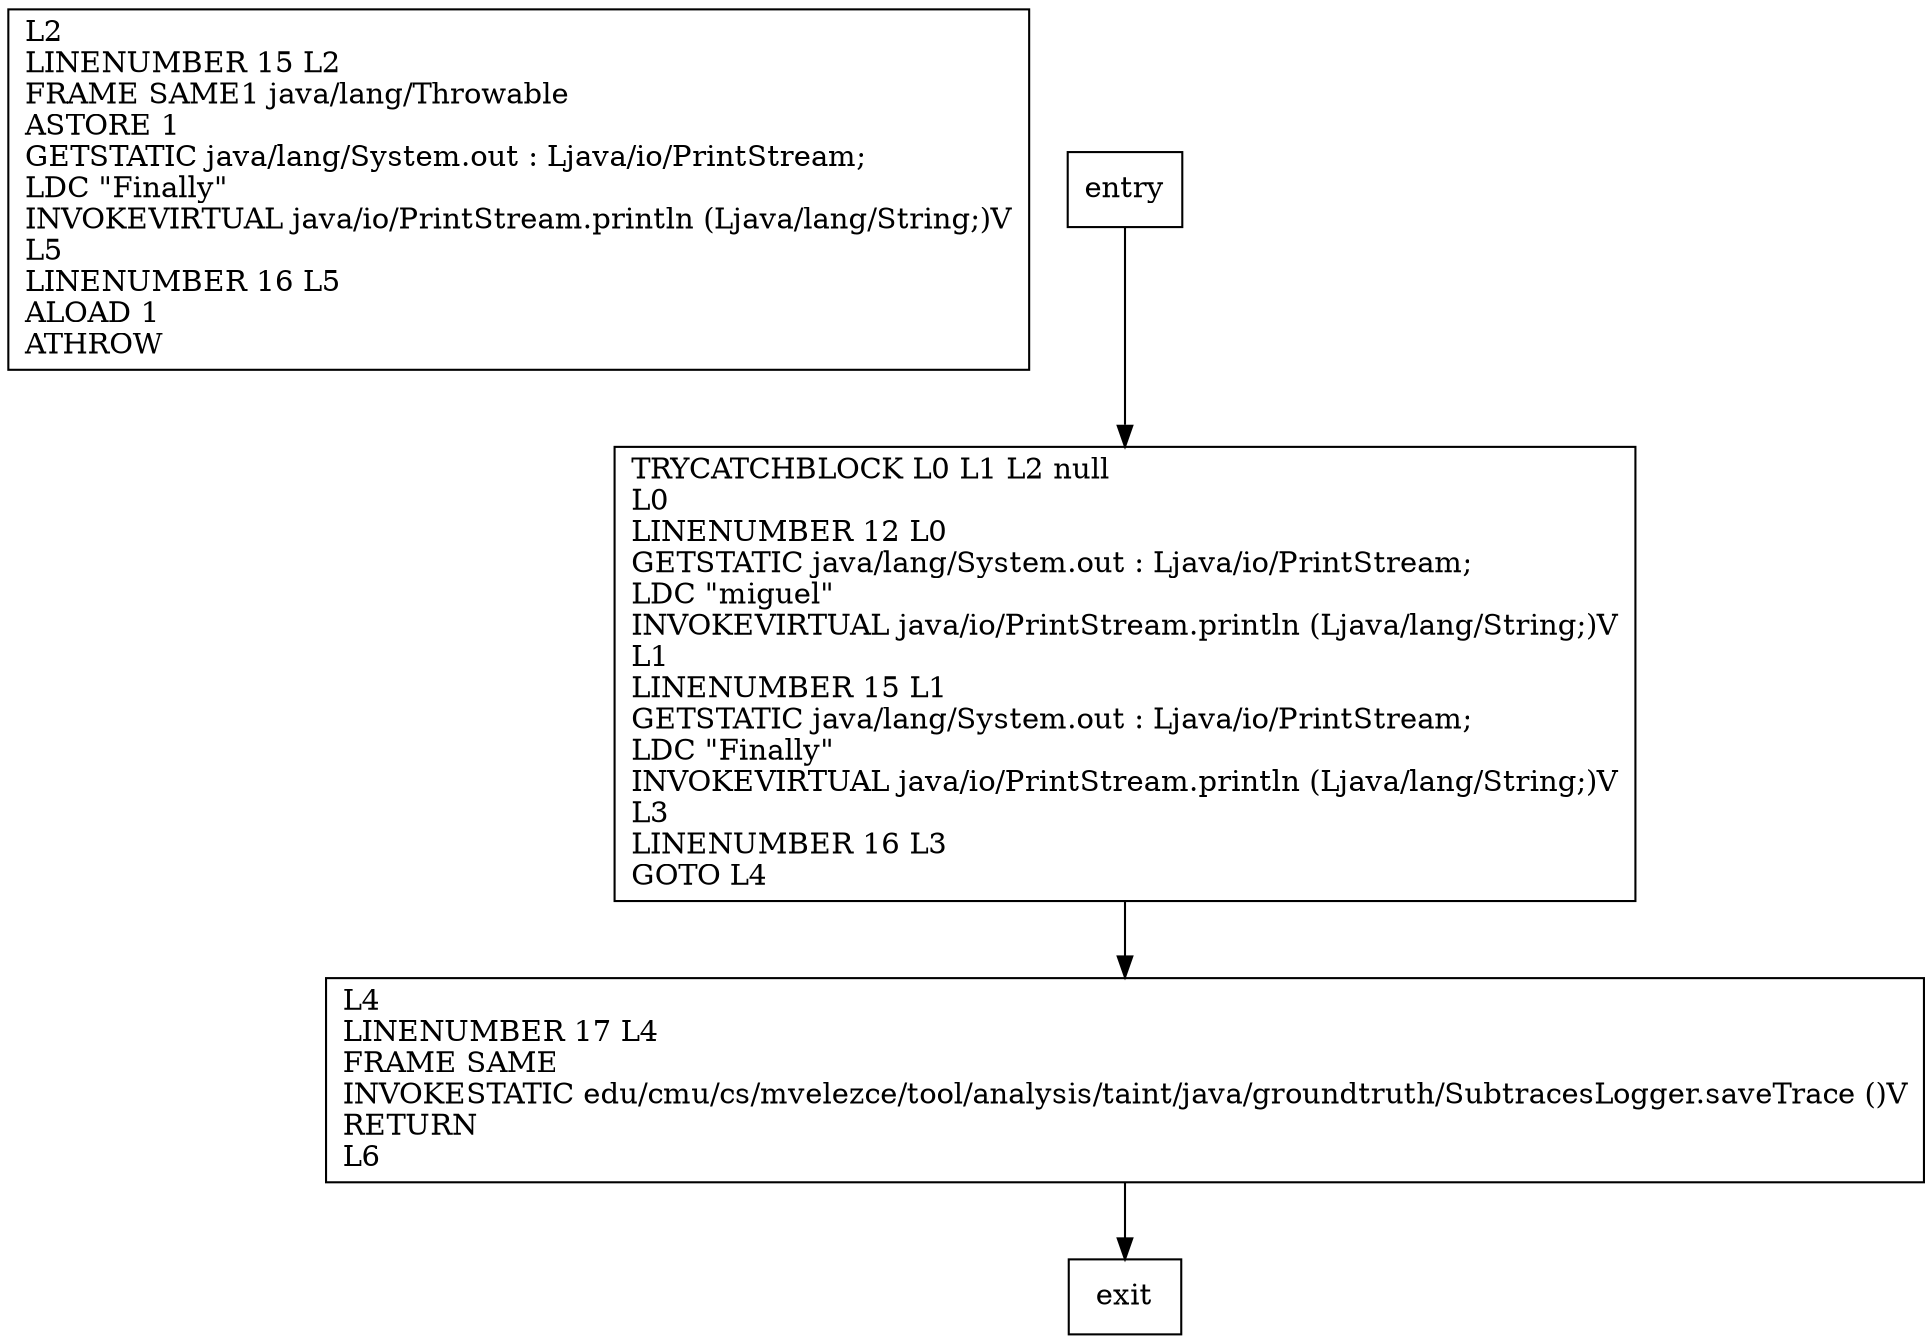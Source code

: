 digraph main {
node [shape=record];
919593223 [label="L2\lLINENUMBER 15 L2\lFRAME SAME1 java/lang/Throwable\lASTORE 1\lGETSTATIC java/lang/System.out : Ljava/io/PrintStream;\lLDC \"Finally\"\lINVOKEVIRTUAL java/io/PrintStream.println (Ljava/lang/String;)V\lL5\lLINENUMBER 16 L5\lALOAD 1\lATHROW\l"];
416989487 [label="L4\lLINENUMBER 17 L4\lFRAME SAME\lINVOKESTATIC edu/cmu/cs/mvelezce/tool/analysis/taint/java/groundtruth/SubtracesLogger.saveTrace ()V\lRETURN\lL6\l"];
1310788094 [label="TRYCATCHBLOCK L0 L1 L2 null\lL0\lLINENUMBER 12 L0\lGETSTATIC java/lang/System.out : Ljava/io/PrintStream;\lLDC \"miguel\"\lINVOKEVIRTUAL java/io/PrintStream.println (Ljava/lang/String;)V\lL1\lLINENUMBER 15 L1\lGETSTATIC java/lang/System.out : Ljava/io/PrintStream;\lLDC \"Finally\"\lINVOKEVIRTUAL java/io/PrintStream.println (Ljava/lang/String;)V\lL3\lLINENUMBER 16 L3\lGOTO L4\l"];
entry;
exit;
entry -> 1310788094;
416989487 -> exit;
1310788094 -> 416989487;
}
